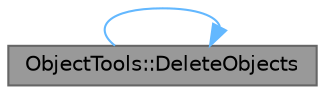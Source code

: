 digraph "ObjectTools::DeleteObjects"
{
 // INTERACTIVE_SVG=YES
 // LATEX_PDF_SIZE
  bgcolor="transparent";
  edge [fontname=Helvetica,fontsize=10,labelfontname=Helvetica,labelfontsize=10];
  node [fontname=Helvetica,fontsize=10,shape=box,height=0.2,width=0.4];
  rankdir="LR";
  Node1 [id="Node000001",label="ObjectTools::DeleteObjects",height=0.2,width=0.4,color="gray40", fillcolor="grey60", style="filled", fontcolor="black",tooltip="Deletes the list of objects."];
  Node1 -> Node1 [id="edge1_Node000001_Node000001",color="steelblue1",style="solid",tooltip=" "];
}
